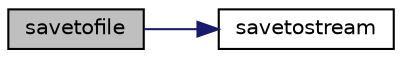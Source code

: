 digraph "savetofile"
{
 // LATEX_PDF_SIZE
  edge [fontname="Helvetica",fontsize="10",labelfontname="Helvetica",labelfontsize="10"];
  node [fontname="Helvetica",fontsize="10",shape=record];
  rankdir="LR";
  Node1 [label="savetofile",height=0.2,width=0.4,color="black", fillcolor="grey75", style="filled", fontcolor="black",tooltip=" "];
  Node1 -> Node2 [color="midnightblue",fontsize="10",style="solid",fontname="Helvetica"];
  Node2 [label="savetostream",height=0.2,width=0.4,color="black", fillcolor="white", style="filled",URL="$app_2main_8cpp.html#a2a238d543002f5c1ee6199a7a737112f",tooltip=" "];
}
